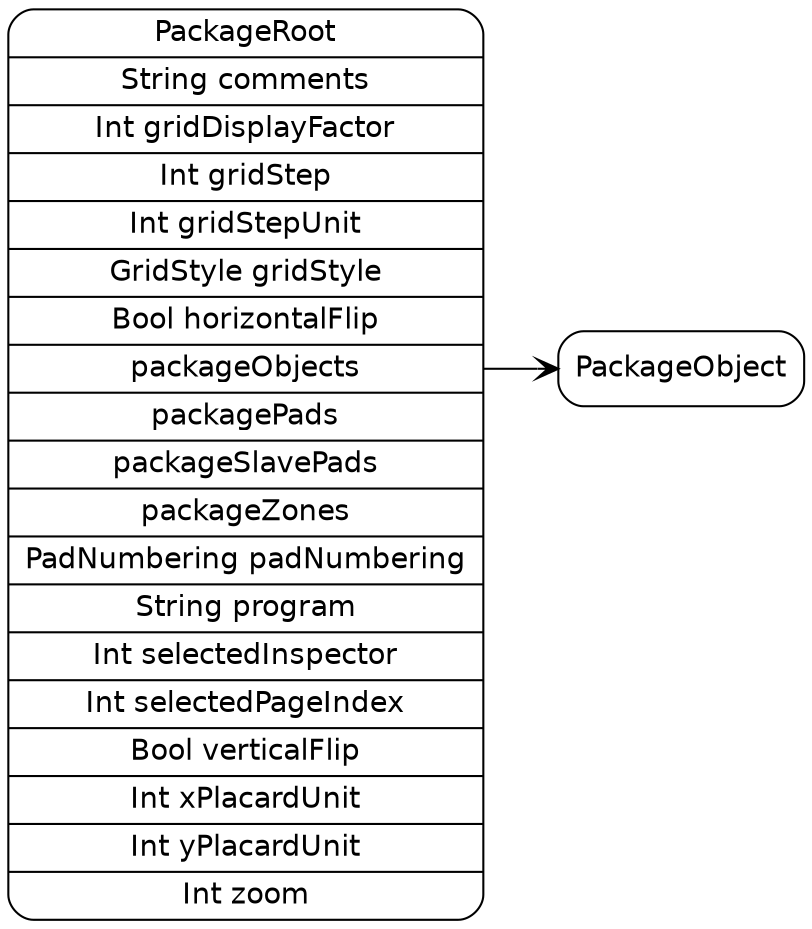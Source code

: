 digraph G {
  rankdir=LR ;
  node [shape=record fontname=helvetica style=rounded] ;
  PackageRoot[label="<PackageRoot>PackageRoot|String comments|Int gridDisplayFactor|Int gridStep|Int gridStepUnit|GridStyle gridStyle|Bool horizontalFlip|<packageObjects>packageObjects|<packagePads>packagePads|<packageSlavePads>packageSlavePads|<packageZones>packageZones|PadNumbering padNumbering|String program|Int selectedInspector|Int selectedPageIndex|Bool verticalFlip|Int xPlacardUnit|Int yPlacardUnit|Int zoom"] ;
  PackageObject[label="<PackageObject>PackageObject"] ;
  PackageRoot:packageObjects -> PackageObject:PackageObject [dir=both arrowtail=none arrowhead=vee] ;
}

